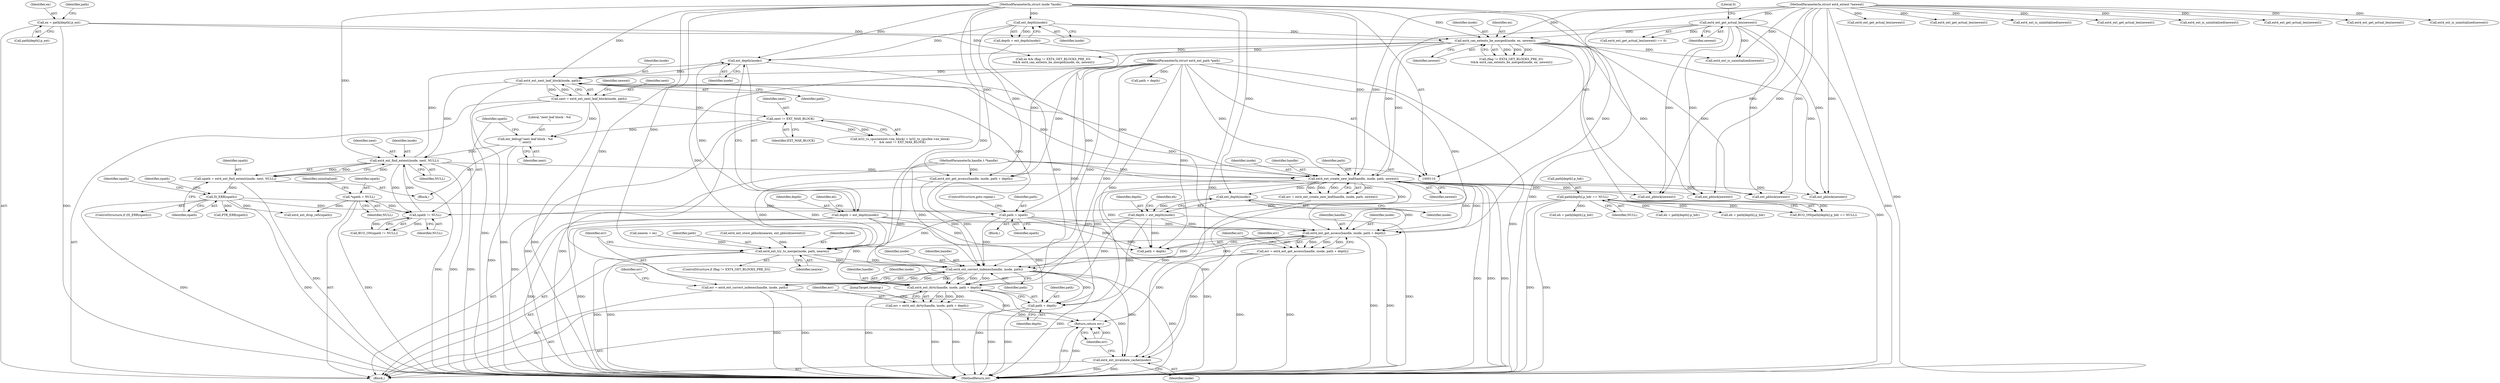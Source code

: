digraph "0_linux_744692dc059845b2a3022119871846e74d4f6e11_1@pointer" {
"1000371" [label="(Call,ext4_ext_get_access(handle, inode, path + depth))"];
"1000342" [label="(Call,ext4_ext_create_new_leaf(handle, inode, path, newext))"];
"1000111" [label="(MethodParameterIn,handle_t *handle)"];
"1000284" [label="(Call,ext4_ext_find_extent(inode, next, NULL))"];
"1000257" [label="(Call,ext4_ext_next_leaf_block(inode, path))"];
"1000231" [label="(Call,ext_depth(inode))"];
"1000140" [label="(Call,ext_depth(inode))"];
"1000112" [label="(MethodParameterIn,struct inode *inode)"];
"1000164" [label="(Call,ext4_can_extents_be_merged(inode, ex, newext))"];
"1000142" [label="(Call,ex = path[depth].p_ext)"];
"1000135" [label="(Call,ext4_ext_get_actual_len(newext))"];
"1000114" [label="(MethodParameterIn,struct ext4_extent *newext)"];
"1000326" [label="(Call,path = npath)"];
"1000289" [label="(Call,IS_ERR(npath))"];
"1000282" [label="(Call,npath = ext4_ext_find_extent(inode, next, NULL))"];
"1000113" [label="(MethodParameterIn,struct ext4_ext_path *path)"];
"1000275" [label="(Call,ext_debug(\"next leaf block - %d\n\", next))"];
"1000271" [label="(Call,next != EXT_MAX_BLOCK)"];
"1000255" [label="(Call,next = ext4_ext_next_leaf_block(inode, path))"];
"1000279" [label="(Call,npath != NULL)"];
"1000122" [label="(Call,*npath = NULL)"];
"1000150" [label="(Call,path[depth].p_hdr == NULL)"];
"1000352" [label="(Call,ext_depth(inode))"];
"1000350" [label="(Call,depth = ext_depth(inode))"];
"1000229" [label="(Call,depth = ext_depth(inode))"];
"1000369" [label="(Call,err = ext4_ext_get_access(handle, inode, path + depth))"];
"1000608" [label="(Return,return err;)"];
"1000577" [label="(Call,ext4_ext_try_to_merge(inode, path, nearex))"];
"1000583" [label="(Call,ext4_ext_correct_indexes(handle, inode, path))"];
"1000581" [label="(Call,err = ext4_ext_correct_indexes(handle, inode, path))"];
"1000592" [label="(Call,ext4_ext_dirty(handle, inode, path + depth))"];
"1000590" [label="(Call,err = ext4_ext_dirty(handle, inode, path + depth))"];
"1000606" [label="(Call,ext4_ext_invalidate_cache(inode))"];
"1000595" [label="(Call,path + depth)"];
"1000166" [label="(Identifier,ex)"];
"1000590" [label="(Call,err = ext4_ext_dirty(handle, inode, path + depth))"];
"1000293" [label="(Identifier,npath)"];
"1000272" [label="(Identifier,next)"];
"1000343" [label="(Identifier,handle)"];
"1000563" [label="(Call,ext_pblock(newext))"];
"1000112" [label="(MethodParameterIn,struct inode *inode)"];
"1000450" [label="(Call,ext_pblock(newext))"];
"1000591" [label="(Identifier,err)"];
"1000217" [label="(Call,eh = path[depth].p_hdr)"];
"1000113" [label="(MethodParameterIn,struct ext4_ext_path *path)"];
"1000577" [label="(Call,ext4_ext_try_to_merge(inode, path, nearex))"];
"1000290" [label="(Identifier,npath)"];
"1000608" [label="(Return,return err;)"];
"1000374" [label="(Call,path + depth)"];
"1000598" [label="(JumpTarget,cleanup:)"];
"1000135" [label="(Call,ext4_ext_get_actual_len(newext))"];
"1000277" [label="(Identifier,next)"];
"1000351" [label="(Identifier,depth)"];
"1000326" [label="(Call,path = npath)"];
"1000602" [label="(Call,ext4_ext_drop_refs(npath))"];
"1000165" [label="(Identifier,inode)"];
"1000588" [label="(Identifier,err)"];
"1000561" [label="(Call,ext4_ext_store_pblock(nearex, ext_pblock(newext)))"];
"1000167" [label="(Identifier,newext)"];
"1000164" [label="(Call,ext4_can_extents_be_merged(inode, ex, newext))"];
"1000141" [label="(Identifier,inode)"];
"1000353" [label="(Identifier,inode)"];
"1000134" [label="(Call,ext4_ext_get_actual_len(newext) == 0)"];
"1000234" [label="(Identifier,eh)"];
"1000593" [label="(Identifier,handle)"];
"1000370" [label="(Identifier,err)"];
"1000284" [label="(Call,ext4_ext_find_extent(inode, next, NULL))"];
"1000123" [label="(Identifier,npath)"];
"1000187" [label="(Call,ext4_ext_get_access(handle, inode, path + depth))"];
"1000346" [label="(Identifier,newext)"];
"1000287" [label="(Identifier,NULL)"];
"1000259" [label="(Identifier,path)"];
"1000124" [label="(Identifier,NULL)"];
"1000111" [label="(MethodParameterIn,handle_t *handle)"];
"1000140" [label="(Call,ext_depth(inode))"];
"1000261" [label="(Call,le32_to_cpu(newext->ee_block) > le32_to_cpu(fex->ee_block)\n\t    && next != EXT_MAX_BLOCK)"];
"1000394" [label="(Call,ext4_ext_get_actual_len(newext))"];
"1000578" [label="(Identifier,inode)"];
"1000171" [label="(Call,ext4_ext_is_uninitialized(newext))"];
"1000518" [label="(Call,ext4_ext_get_actual_len(newext))"];
"1000158" [label="(Call,ex && (flag != EXT4_GET_BLOCKS_PRE_IO)\n \t\t&& ext4_can_extents_be_merged(inode, ex, newext))"];
"1000279" [label="(Call,npath != NULL)"];
"1000282" [label="(Call,npath = ext4_ext_find_extent(inode, next, NULL))"];
"1000114" [label="(MethodParameterIn,struct ext4_extent *newext)"];
"1000585" [label="(Identifier,inode)"];
"1000257" [label="(Call,ext4_ext_next_leaf_block(inode, path))"];
"1000256" [label="(Identifier,next)"];
"1000452" [label="(Call,ext4_ext_is_uninitialized(newext))"];
"1000143" [label="(Identifier,ex)"];
"1000136" [label="(Identifier,newext)"];
"1000224" [label="(Call,nearex = ex)"];
"1000131" [label="(Identifier,uninitialized)"];
"1000610" [label="(MethodReturn,int)"];
"1000292" [label="(Call,PTR_ERR(npath))"];
"1000352" [label="(Call,ext_depth(inode))"];
"1000583" [label="(Call,ext4_ext_correct_indexes(handle, inode, path))"];
"1000116" [label="(Block,)"];
"1000340" [label="(Call,err = ext4_ext_create_new_leaf(handle, inode, path, newext))"];
"1000584" [label="(Identifier,handle)"];
"1000390" [label="(Call,ext_pblock(newext))"];
"1000297" [label="(Identifier,npath)"];
"1000606" [label="(Call,ext4_ext_invalidate_cache(inode))"];
"1000156" [label="(Identifier,NULL)"];
"1000454" [label="(Call,ext4_ext_get_actual_len(newext))"];
"1000327" [label="(Identifier,path)"];
"1000597" [label="(Identifier,depth)"];
"1000149" [label="(Call,BUG_ON(path[depth].p_hdr == NULL))"];
"1000354" [label="(Call,eh = path[depth].p_hdr)"];
"1000278" [label="(Call,BUG_ON(npath != NULL))"];
"1000142" [label="(Call,ex = path[depth].p_ext)"];
"1000514" [label="(Call,ext_pblock(newext))"];
"1000581" [label="(Call,err = ext4_ext_correct_indexes(handle, inode, path))"];
"1000137" [label="(Literal,0)"];
"1000329" [label="(ControlStructure,goto repeat;)"];
"1000190" [label="(Call,path + depth)"];
"1000345" [label="(Identifier,path)"];
"1000258" [label="(Identifier,inode)"];
"1000369" [label="(Call,err = ext4_ext_get_access(handle, inode, path + depth))"];
"1000607" [label="(Identifier,inode)"];
"1000153" [label="(Identifier,path)"];
"1000150" [label="(Call,path[depth].p_hdr == NULL)"];
"1000151" [label="(Call,path[depth].p_hdr)"];
"1000276" [label="(Literal,\"next leaf block - %d\n\")"];
"1000271" [label="(Call,next != EXT_MAX_BLOCK)"];
"1000342" [label="(Call,ext4_ext_create_new_leaf(handle, inode, path, newext))"];
"1000160" [label="(Call,(flag != EXT4_GET_BLOCKS_PRE_IO)\n \t\t&& ext4_can_extents_be_merged(inode, ex, newext))"];
"1000288" [label="(ControlStructure,if (IS_ERR(npath)))"];
"1000273" [label="(Identifier,EXT_MAX_BLOCK)"];
"1000275" [label="(Call,ext_debug(\"next leaf block - %d\n\", next))"];
"1000231" [label="(Call,ext_depth(inode))"];
"1000582" [label="(Identifier,err)"];
"1000344" [label="(Identifier,inode)"];
"1000372" [label="(Identifier,handle)"];
"1000355" [label="(Identifier,eh)"];
"1000596" [label="(Identifier,path)"];
"1000573" [label="(ControlStructure,if (flag != EXT4_GET_BLOCKS_PRE_IO))"];
"1000595" [label="(Call,path + depth)"];
"1000586" [label="(Identifier,path)"];
"1000516" [label="(Call,ext4_ext_is_uninitialized(newext))"];
"1000280" [label="(Identifier,npath)"];
"1000211" [label="(Call,ext4_ext_get_actual_len(newext))"];
"1000592" [label="(Call,ext4_ext_dirty(handle, inode, path + depth))"];
"1000609" [label="(Identifier,err)"];
"1000122" [label="(Call,*npath = NULL)"];
"1000373" [label="(Identifier,inode)"];
"1000144" [label="(Call,path[depth].p_ext)"];
"1000233" [label="(Call,eh = path[depth].p_hdr)"];
"1000173" [label="(Call,ext4_ext_get_actual_len(newext))"];
"1000580" [label="(Identifier,nearex)"];
"1000289" [label="(Call,IS_ERR(npath))"];
"1000230" [label="(Identifier,depth)"];
"1000229" [label="(Call,depth = ext_depth(inode))"];
"1000285" [label="(Identifier,inode)"];
"1000232" [label="(Identifier,inode)"];
"1000371" [label="(Call,ext4_ext_get_access(handle, inode, path + depth))"];
"1000579" [label="(Identifier,path)"];
"1000594" [label="(Identifier,inode)"];
"1000283" [label="(Identifier,npath)"];
"1000255" [label="(Call,next = ext4_ext_next_leaf_block(inode, path))"];
"1000350" [label="(Call,depth = ext_depth(inode))"];
"1000274" [label="(Block,)"];
"1000378" [label="(Identifier,err)"];
"1000281" [label="(Identifier,NULL)"];
"1000392" [label="(Call,ext4_ext_is_uninitialized(newext))"];
"1000286" [label="(Identifier,next)"];
"1000328" [label="(Identifier,npath)"];
"1000265" [label="(Identifier,newext)"];
"1000138" [label="(Call,depth = ext_depth(inode))"];
"1000319" [label="(Block,)"];
"1000371" -> "1000369"  [label="AST: "];
"1000371" -> "1000374"  [label="CFG: "];
"1000372" -> "1000371"  [label="AST: "];
"1000373" -> "1000371"  [label="AST: "];
"1000374" -> "1000371"  [label="AST: "];
"1000369" -> "1000371"  [label="CFG: "];
"1000371" -> "1000610"  [label="DDG: "];
"1000371" -> "1000610"  [label="DDG: "];
"1000371" -> "1000369"  [label="DDG: "];
"1000371" -> "1000369"  [label="DDG: "];
"1000371" -> "1000369"  [label="DDG: "];
"1000342" -> "1000371"  [label="DDG: "];
"1000342" -> "1000371"  [label="DDG: "];
"1000111" -> "1000371"  [label="DDG: "];
"1000352" -> "1000371"  [label="DDG: "];
"1000231" -> "1000371"  [label="DDG: "];
"1000112" -> "1000371"  [label="DDG: "];
"1000326" -> "1000371"  [label="DDG: "];
"1000113" -> "1000371"  [label="DDG: "];
"1000350" -> "1000371"  [label="DDG: "];
"1000229" -> "1000371"  [label="DDG: "];
"1000371" -> "1000577"  [label="DDG: "];
"1000371" -> "1000583"  [label="DDG: "];
"1000371" -> "1000583"  [label="DDG: "];
"1000371" -> "1000606"  [label="DDG: "];
"1000342" -> "1000340"  [label="AST: "];
"1000342" -> "1000346"  [label="CFG: "];
"1000343" -> "1000342"  [label="AST: "];
"1000344" -> "1000342"  [label="AST: "];
"1000345" -> "1000342"  [label="AST: "];
"1000346" -> "1000342"  [label="AST: "];
"1000340" -> "1000342"  [label="CFG: "];
"1000342" -> "1000610"  [label="DDG: "];
"1000342" -> "1000610"  [label="DDG: "];
"1000342" -> "1000610"  [label="DDG: "];
"1000342" -> "1000340"  [label="DDG: "];
"1000342" -> "1000340"  [label="DDG: "];
"1000342" -> "1000340"  [label="DDG: "];
"1000342" -> "1000340"  [label="DDG: "];
"1000111" -> "1000342"  [label="DDG: "];
"1000284" -> "1000342"  [label="DDG: "];
"1000257" -> "1000342"  [label="DDG: "];
"1000257" -> "1000342"  [label="DDG: "];
"1000112" -> "1000342"  [label="DDG: "];
"1000113" -> "1000342"  [label="DDG: "];
"1000164" -> "1000342"  [label="DDG: "];
"1000135" -> "1000342"  [label="DDG: "];
"1000114" -> "1000342"  [label="DDG: "];
"1000342" -> "1000352"  [label="DDG: "];
"1000342" -> "1000374"  [label="DDG: "];
"1000342" -> "1000390"  [label="DDG: "];
"1000342" -> "1000450"  [label="DDG: "];
"1000342" -> "1000514"  [label="DDG: "];
"1000342" -> "1000563"  [label="DDG: "];
"1000342" -> "1000577"  [label="DDG: "];
"1000342" -> "1000583"  [label="DDG: "];
"1000342" -> "1000606"  [label="DDG: "];
"1000111" -> "1000110"  [label="AST: "];
"1000111" -> "1000610"  [label="DDG: "];
"1000111" -> "1000187"  [label="DDG: "];
"1000111" -> "1000583"  [label="DDG: "];
"1000111" -> "1000592"  [label="DDG: "];
"1000284" -> "1000282"  [label="AST: "];
"1000284" -> "1000287"  [label="CFG: "];
"1000285" -> "1000284"  [label="AST: "];
"1000286" -> "1000284"  [label="AST: "];
"1000287" -> "1000284"  [label="AST: "];
"1000282" -> "1000284"  [label="CFG: "];
"1000284" -> "1000610"  [label="DDG: "];
"1000284" -> "1000610"  [label="DDG: "];
"1000284" -> "1000610"  [label="DDG: "];
"1000284" -> "1000231"  [label="DDG: "];
"1000284" -> "1000279"  [label="DDG: "];
"1000284" -> "1000282"  [label="DDG: "];
"1000284" -> "1000282"  [label="DDG: "];
"1000284" -> "1000282"  [label="DDG: "];
"1000257" -> "1000284"  [label="DDG: "];
"1000112" -> "1000284"  [label="DDG: "];
"1000275" -> "1000284"  [label="DDG: "];
"1000279" -> "1000284"  [label="DDG: "];
"1000257" -> "1000255"  [label="AST: "];
"1000257" -> "1000259"  [label="CFG: "];
"1000258" -> "1000257"  [label="AST: "];
"1000259" -> "1000257"  [label="AST: "];
"1000255" -> "1000257"  [label="CFG: "];
"1000257" -> "1000610"  [label="DDG: "];
"1000257" -> "1000255"  [label="DDG: "];
"1000257" -> "1000255"  [label="DDG: "];
"1000231" -> "1000257"  [label="DDG: "];
"1000112" -> "1000257"  [label="DDG: "];
"1000326" -> "1000257"  [label="DDG: "];
"1000113" -> "1000257"  [label="DDG: "];
"1000231" -> "1000229"  [label="AST: "];
"1000231" -> "1000232"  [label="CFG: "];
"1000232" -> "1000231"  [label="AST: "];
"1000229" -> "1000231"  [label="CFG: "];
"1000231" -> "1000229"  [label="DDG: "];
"1000140" -> "1000231"  [label="DDG: "];
"1000164" -> "1000231"  [label="DDG: "];
"1000112" -> "1000231"  [label="DDG: "];
"1000140" -> "1000138"  [label="AST: "];
"1000140" -> "1000141"  [label="CFG: "];
"1000141" -> "1000140"  [label="AST: "];
"1000138" -> "1000140"  [label="CFG: "];
"1000140" -> "1000138"  [label="DDG: "];
"1000112" -> "1000140"  [label="DDG: "];
"1000140" -> "1000164"  [label="DDG: "];
"1000140" -> "1000187"  [label="DDG: "];
"1000112" -> "1000110"  [label="AST: "];
"1000112" -> "1000610"  [label="DDG: "];
"1000112" -> "1000164"  [label="DDG: "];
"1000112" -> "1000187"  [label="DDG: "];
"1000112" -> "1000352"  [label="DDG: "];
"1000112" -> "1000577"  [label="DDG: "];
"1000112" -> "1000583"  [label="DDG: "];
"1000112" -> "1000592"  [label="DDG: "];
"1000112" -> "1000606"  [label="DDG: "];
"1000164" -> "1000160"  [label="AST: "];
"1000164" -> "1000167"  [label="CFG: "];
"1000165" -> "1000164"  [label="AST: "];
"1000166" -> "1000164"  [label="AST: "];
"1000167" -> "1000164"  [label="AST: "];
"1000160" -> "1000164"  [label="CFG: "];
"1000164" -> "1000610"  [label="DDG: "];
"1000164" -> "1000158"  [label="DDG: "];
"1000164" -> "1000160"  [label="DDG: "];
"1000164" -> "1000160"  [label="DDG: "];
"1000164" -> "1000160"  [label="DDG: "];
"1000142" -> "1000164"  [label="DDG: "];
"1000135" -> "1000164"  [label="DDG: "];
"1000114" -> "1000164"  [label="DDG: "];
"1000164" -> "1000171"  [label="DDG: "];
"1000164" -> "1000187"  [label="DDG: "];
"1000164" -> "1000390"  [label="DDG: "];
"1000164" -> "1000450"  [label="DDG: "];
"1000164" -> "1000514"  [label="DDG: "];
"1000164" -> "1000563"  [label="DDG: "];
"1000142" -> "1000116"  [label="AST: "];
"1000142" -> "1000144"  [label="CFG: "];
"1000143" -> "1000142"  [label="AST: "];
"1000144" -> "1000142"  [label="AST: "];
"1000153" -> "1000142"  [label="CFG: "];
"1000142" -> "1000610"  [label="DDG: "];
"1000142" -> "1000158"  [label="DDG: "];
"1000135" -> "1000134"  [label="AST: "];
"1000135" -> "1000136"  [label="CFG: "];
"1000136" -> "1000135"  [label="AST: "];
"1000137" -> "1000135"  [label="CFG: "];
"1000135" -> "1000610"  [label="DDG: "];
"1000135" -> "1000134"  [label="DDG: "];
"1000114" -> "1000135"  [label="DDG: "];
"1000135" -> "1000171"  [label="DDG: "];
"1000135" -> "1000390"  [label="DDG: "];
"1000135" -> "1000450"  [label="DDG: "];
"1000135" -> "1000514"  [label="DDG: "];
"1000135" -> "1000563"  [label="DDG: "];
"1000114" -> "1000110"  [label="AST: "];
"1000114" -> "1000610"  [label="DDG: "];
"1000114" -> "1000171"  [label="DDG: "];
"1000114" -> "1000173"  [label="DDG: "];
"1000114" -> "1000211"  [label="DDG: "];
"1000114" -> "1000390"  [label="DDG: "];
"1000114" -> "1000392"  [label="DDG: "];
"1000114" -> "1000394"  [label="DDG: "];
"1000114" -> "1000450"  [label="DDG: "];
"1000114" -> "1000452"  [label="DDG: "];
"1000114" -> "1000454"  [label="DDG: "];
"1000114" -> "1000514"  [label="DDG: "];
"1000114" -> "1000516"  [label="DDG: "];
"1000114" -> "1000518"  [label="DDG: "];
"1000114" -> "1000563"  [label="DDG: "];
"1000326" -> "1000319"  [label="AST: "];
"1000326" -> "1000328"  [label="CFG: "];
"1000327" -> "1000326"  [label="AST: "];
"1000328" -> "1000326"  [label="AST: "];
"1000329" -> "1000326"  [label="CFG: "];
"1000326" -> "1000610"  [label="DDG: "];
"1000289" -> "1000326"  [label="DDG: "];
"1000113" -> "1000326"  [label="DDG: "];
"1000326" -> "1000374"  [label="DDG: "];
"1000326" -> "1000577"  [label="DDG: "];
"1000326" -> "1000583"  [label="DDG: "];
"1000289" -> "1000288"  [label="AST: "];
"1000289" -> "1000290"  [label="CFG: "];
"1000290" -> "1000289"  [label="AST: "];
"1000293" -> "1000289"  [label="CFG: "];
"1000297" -> "1000289"  [label="CFG: "];
"1000289" -> "1000610"  [label="DDG: "];
"1000289" -> "1000610"  [label="DDG: "];
"1000289" -> "1000279"  [label="DDG: "];
"1000282" -> "1000289"  [label="DDG: "];
"1000289" -> "1000292"  [label="DDG: "];
"1000289" -> "1000602"  [label="DDG: "];
"1000282" -> "1000274"  [label="AST: "];
"1000283" -> "1000282"  [label="AST: "];
"1000290" -> "1000282"  [label="CFG: "];
"1000282" -> "1000610"  [label="DDG: "];
"1000113" -> "1000110"  [label="AST: "];
"1000113" -> "1000610"  [label="DDG: "];
"1000113" -> "1000187"  [label="DDG: "];
"1000113" -> "1000190"  [label="DDG: "];
"1000113" -> "1000374"  [label="DDG: "];
"1000113" -> "1000577"  [label="DDG: "];
"1000113" -> "1000583"  [label="DDG: "];
"1000113" -> "1000592"  [label="DDG: "];
"1000113" -> "1000595"  [label="DDG: "];
"1000275" -> "1000274"  [label="AST: "];
"1000275" -> "1000277"  [label="CFG: "];
"1000276" -> "1000275"  [label="AST: "];
"1000277" -> "1000275"  [label="AST: "];
"1000280" -> "1000275"  [label="CFG: "];
"1000275" -> "1000610"  [label="DDG: "];
"1000271" -> "1000275"  [label="DDG: "];
"1000255" -> "1000275"  [label="DDG: "];
"1000271" -> "1000261"  [label="AST: "];
"1000271" -> "1000273"  [label="CFG: "];
"1000272" -> "1000271"  [label="AST: "];
"1000273" -> "1000271"  [label="AST: "];
"1000261" -> "1000271"  [label="CFG: "];
"1000271" -> "1000610"  [label="DDG: "];
"1000271" -> "1000610"  [label="DDG: "];
"1000271" -> "1000261"  [label="DDG: "];
"1000271" -> "1000261"  [label="DDG: "];
"1000255" -> "1000271"  [label="DDG: "];
"1000255" -> "1000116"  [label="AST: "];
"1000256" -> "1000255"  [label="AST: "];
"1000265" -> "1000255"  [label="CFG: "];
"1000255" -> "1000610"  [label="DDG: "];
"1000255" -> "1000610"  [label="DDG: "];
"1000279" -> "1000278"  [label="AST: "];
"1000279" -> "1000281"  [label="CFG: "];
"1000280" -> "1000279"  [label="AST: "];
"1000281" -> "1000279"  [label="AST: "];
"1000278" -> "1000279"  [label="CFG: "];
"1000279" -> "1000278"  [label="DDG: "];
"1000279" -> "1000278"  [label="DDG: "];
"1000122" -> "1000279"  [label="DDG: "];
"1000150" -> "1000279"  [label="DDG: "];
"1000122" -> "1000116"  [label="AST: "];
"1000122" -> "1000124"  [label="CFG: "];
"1000123" -> "1000122"  [label="AST: "];
"1000124" -> "1000122"  [label="AST: "];
"1000131" -> "1000122"  [label="CFG: "];
"1000122" -> "1000610"  [label="DDG: "];
"1000122" -> "1000602"  [label="DDG: "];
"1000150" -> "1000149"  [label="AST: "];
"1000150" -> "1000156"  [label="CFG: "];
"1000151" -> "1000150"  [label="AST: "];
"1000156" -> "1000150"  [label="AST: "];
"1000149" -> "1000150"  [label="CFG: "];
"1000150" -> "1000610"  [label="DDG: "];
"1000150" -> "1000610"  [label="DDG: "];
"1000150" -> "1000149"  [label="DDG: "];
"1000150" -> "1000149"  [label="DDG: "];
"1000150" -> "1000217"  [label="DDG: "];
"1000150" -> "1000233"  [label="DDG: "];
"1000150" -> "1000354"  [label="DDG: "];
"1000352" -> "1000350"  [label="AST: "];
"1000352" -> "1000353"  [label="CFG: "];
"1000353" -> "1000352"  [label="AST: "];
"1000350" -> "1000352"  [label="CFG: "];
"1000352" -> "1000350"  [label="DDG: "];
"1000350" -> "1000116"  [label="AST: "];
"1000351" -> "1000350"  [label="AST: "];
"1000355" -> "1000350"  [label="CFG: "];
"1000350" -> "1000610"  [label="DDG: "];
"1000350" -> "1000374"  [label="DDG: "];
"1000350" -> "1000592"  [label="DDG: "];
"1000350" -> "1000595"  [label="DDG: "];
"1000229" -> "1000116"  [label="AST: "];
"1000230" -> "1000229"  [label="AST: "];
"1000234" -> "1000229"  [label="CFG: "];
"1000229" -> "1000610"  [label="DDG: "];
"1000229" -> "1000610"  [label="DDG: "];
"1000229" -> "1000374"  [label="DDG: "];
"1000229" -> "1000592"  [label="DDG: "];
"1000229" -> "1000595"  [label="DDG: "];
"1000369" -> "1000116"  [label="AST: "];
"1000370" -> "1000369"  [label="AST: "];
"1000378" -> "1000369"  [label="CFG: "];
"1000369" -> "1000610"  [label="DDG: "];
"1000369" -> "1000610"  [label="DDG: "];
"1000369" -> "1000608"  [label="DDG: "];
"1000608" -> "1000116"  [label="AST: "];
"1000608" -> "1000609"  [label="CFG: "];
"1000609" -> "1000608"  [label="AST: "];
"1000610" -> "1000608"  [label="CFG: "];
"1000608" -> "1000610"  [label="DDG: "];
"1000609" -> "1000608"  [label="DDG: "];
"1000590" -> "1000608"  [label="DDG: "];
"1000581" -> "1000608"  [label="DDG: "];
"1000340" -> "1000608"  [label="DDG: "];
"1000577" -> "1000573"  [label="AST: "];
"1000577" -> "1000580"  [label="CFG: "];
"1000578" -> "1000577"  [label="AST: "];
"1000579" -> "1000577"  [label="AST: "];
"1000580" -> "1000577"  [label="AST: "];
"1000582" -> "1000577"  [label="CFG: "];
"1000577" -> "1000610"  [label="DDG: "];
"1000577" -> "1000610"  [label="DDG: "];
"1000187" -> "1000577"  [label="DDG: "];
"1000224" -> "1000577"  [label="DDG: "];
"1000561" -> "1000577"  [label="DDG: "];
"1000577" -> "1000583"  [label="DDG: "];
"1000577" -> "1000583"  [label="DDG: "];
"1000583" -> "1000581"  [label="AST: "];
"1000583" -> "1000586"  [label="CFG: "];
"1000584" -> "1000583"  [label="AST: "];
"1000585" -> "1000583"  [label="AST: "];
"1000586" -> "1000583"  [label="AST: "];
"1000581" -> "1000583"  [label="CFG: "];
"1000583" -> "1000610"  [label="DDG: "];
"1000583" -> "1000610"  [label="DDG: "];
"1000583" -> "1000581"  [label="DDG: "];
"1000583" -> "1000581"  [label="DDG: "];
"1000583" -> "1000581"  [label="DDG: "];
"1000187" -> "1000583"  [label="DDG: "];
"1000187" -> "1000583"  [label="DDG: "];
"1000583" -> "1000592"  [label="DDG: "];
"1000583" -> "1000592"  [label="DDG: "];
"1000583" -> "1000592"  [label="DDG: "];
"1000583" -> "1000595"  [label="DDG: "];
"1000583" -> "1000606"  [label="DDG: "];
"1000581" -> "1000116"  [label="AST: "];
"1000582" -> "1000581"  [label="AST: "];
"1000588" -> "1000581"  [label="CFG: "];
"1000581" -> "1000610"  [label="DDG: "];
"1000581" -> "1000610"  [label="DDG: "];
"1000592" -> "1000590"  [label="AST: "];
"1000592" -> "1000595"  [label="CFG: "];
"1000593" -> "1000592"  [label="AST: "];
"1000594" -> "1000592"  [label="AST: "];
"1000595" -> "1000592"  [label="AST: "];
"1000590" -> "1000592"  [label="CFG: "];
"1000592" -> "1000610"  [label="DDG: "];
"1000592" -> "1000610"  [label="DDG: "];
"1000592" -> "1000590"  [label="DDG: "];
"1000592" -> "1000590"  [label="DDG: "];
"1000592" -> "1000590"  [label="DDG: "];
"1000138" -> "1000592"  [label="DDG: "];
"1000592" -> "1000606"  [label="DDG: "];
"1000590" -> "1000116"  [label="AST: "];
"1000591" -> "1000590"  [label="AST: "];
"1000598" -> "1000590"  [label="CFG: "];
"1000590" -> "1000610"  [label="DDG: "];
"1000590" -> "1000610"  [label="DDG: "];
"1000606" -> "1000116"  [label="AST: "];
"1000606" -> "1000607"  [label="CFG: "];
"1000607" -> "1000606"  [label="AST: "];
"1000609" -> "1000606"  [label="CFG: "];
"1000606" -> "1000610"  [label="DDG: "];
"1000606" -> "1000610"  [label="DDG: "];
"1000595" -> "1000597"  [label="CFG: "];
"1000596" -> "1000595"  [label="AST: "];
"1000597" -> "1000595"  [label="AST: "];
"1000595" -> "1000610"  [label="DDG: "];
"1000595" -> "1000610"  [label="DDG: "];
"1000138" -> "1000595"  [label="DDG: "];
}
